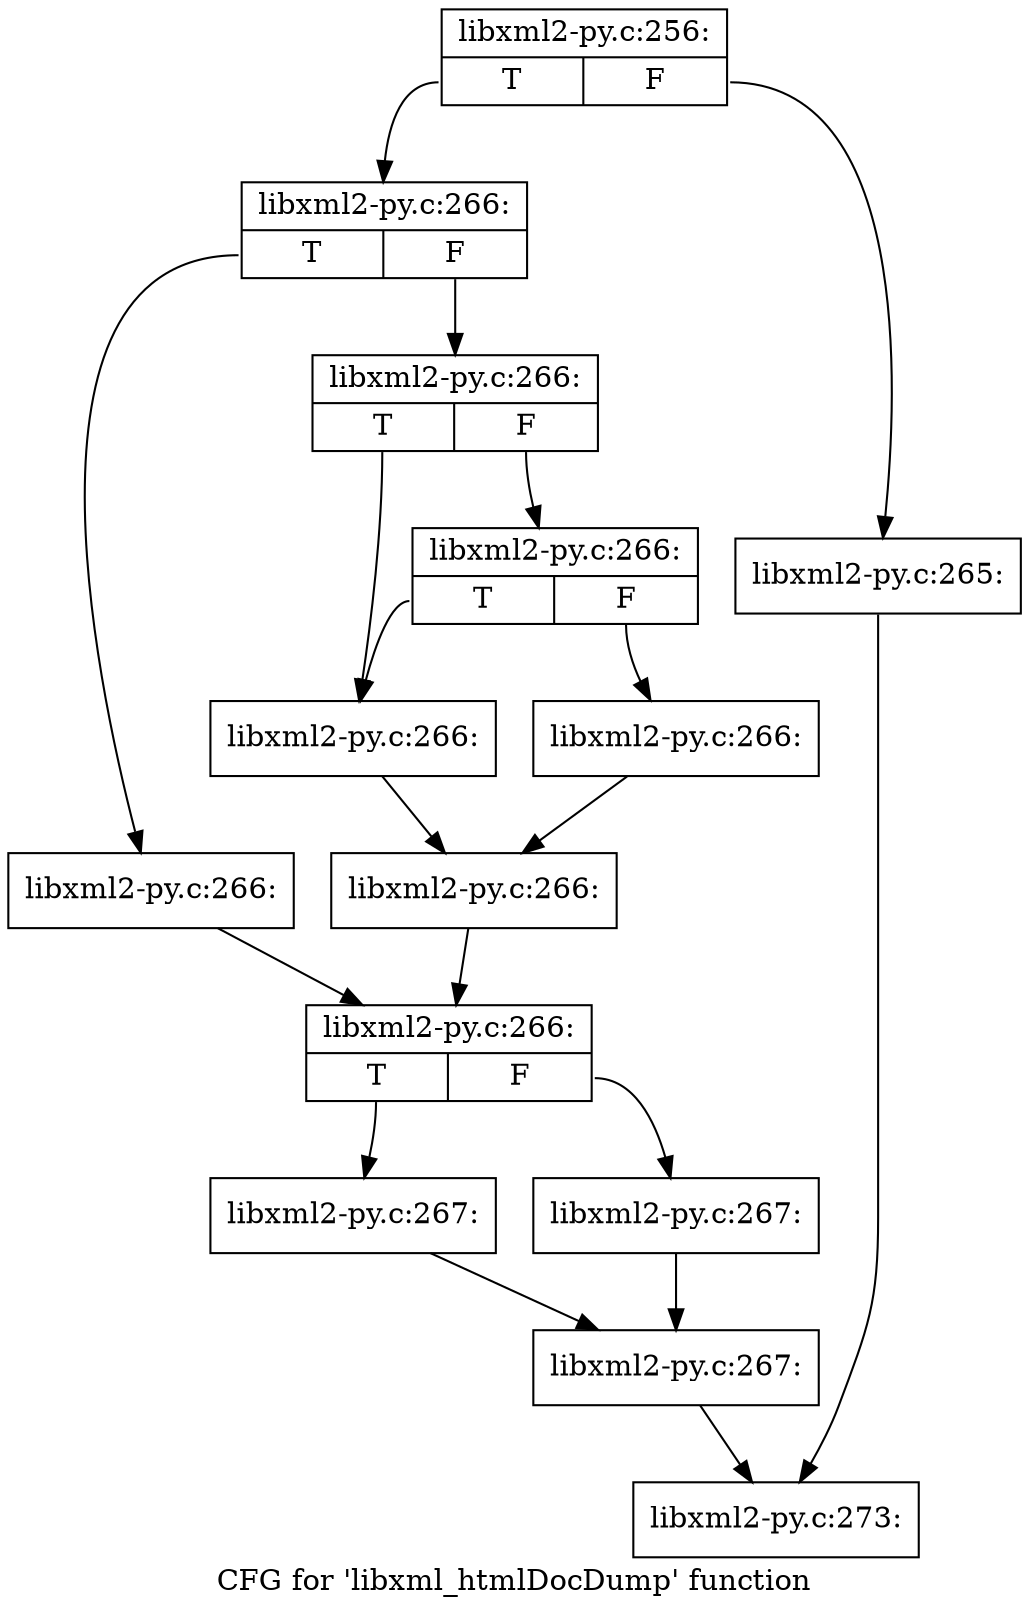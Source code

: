 digraph "CFG for 'libxml_htmlDocDump' function" {
	label="CFG for 'libxml_htmlDocDump' function";

	Node0x3bdcfc0 [shape=record,label="{libxml2-py.c:256:|{<s0>T|<s1>F}}"];
	Node0x3bdcfc0:s0 -> Node0x3bbcba0;
	Node0x3bdcfc0:s1 -> Node0x3bbcb50;
	Node0x3bbcb50 [shape=record,label="{libxml2-py.c:265:}"];
	Node0x3bbcb50 -> Node0x3bda960;
	Node0x3bbcba0 [shape=record,label="{libxml2-py.c:266:|{<s0>T|<s1>F}}"];
	Node0x3bbcba0:s0 -> Node0x3bbd4d0;
	Node0x3bbcba0:s1 -> Node0x3bbd520;
	Node0x3bbd4d0 [shape=record,label="{libxml2-py.c:266:}"];
	Node0x3bbd4d0 -> Node0x3bbd570;
	Node0x3bbd520 [shape=record,label="{libxml2-py.c:266:|{<s0>T|<s1>F}}"];
	Node0x3bbd520:s0 -> Node0x3bbd740;
	Node0x3bbd520:s1 -> Node0x3bbd830;
	Node0x3bbd830 [shape=record,label="{libxml2-py.c:266:|{<s0>T|<s1>F}}"];
	Node0x3bbd830:s0 -> Node0x3bbd740;
	Node0x3bbd830:s1 -> Node0x3bbd790;
	Node0x3bbd740 [shape=record,label="{libxml2-py.c:266:}"];
	Node0x3bbd740 -> Node0x3bbd7e0;
	Node0x3bbd790 [shape=record,label="{libxml2-py.c:266:}"];
	Node0x3bbd790 -> Node0x3bbd7e0;
	Node0x3bbd7e0 [shape=record,label="{libxml2-py.c:266:}"];
	Node0x3bbd7e0 -> Node0x3bbd570;
	Node0x3bbd570 [shape=record,label="{libxml2-py.c:266:|{<s0>T|<s1>F}}"];
	Node0x3bbd570:s0 -> Node0x3be2b20;
	Node0x3bbd570:s1 -> Node0x3be2b70;
	Node0x3be2b20 [shape=record,label="{libxml2-py.c:267:}"];
	Node0x3be2b20 -> Node0x3be2bc0;
	Node0x3be2b70 [shape=record,label="{libxml2-py.c:267:}"];
	Node0x3be2b70 -> Node0x3be2bc0;
	Node0x3be2bc0 [shape=record,label="{libxml2-py.c:267:}"];
	Node0x3be2bc0 -> Node0x3bda960;
	Node0x3bda960 [shape=record,label="{libxml2-py.c:273:}"];
}

